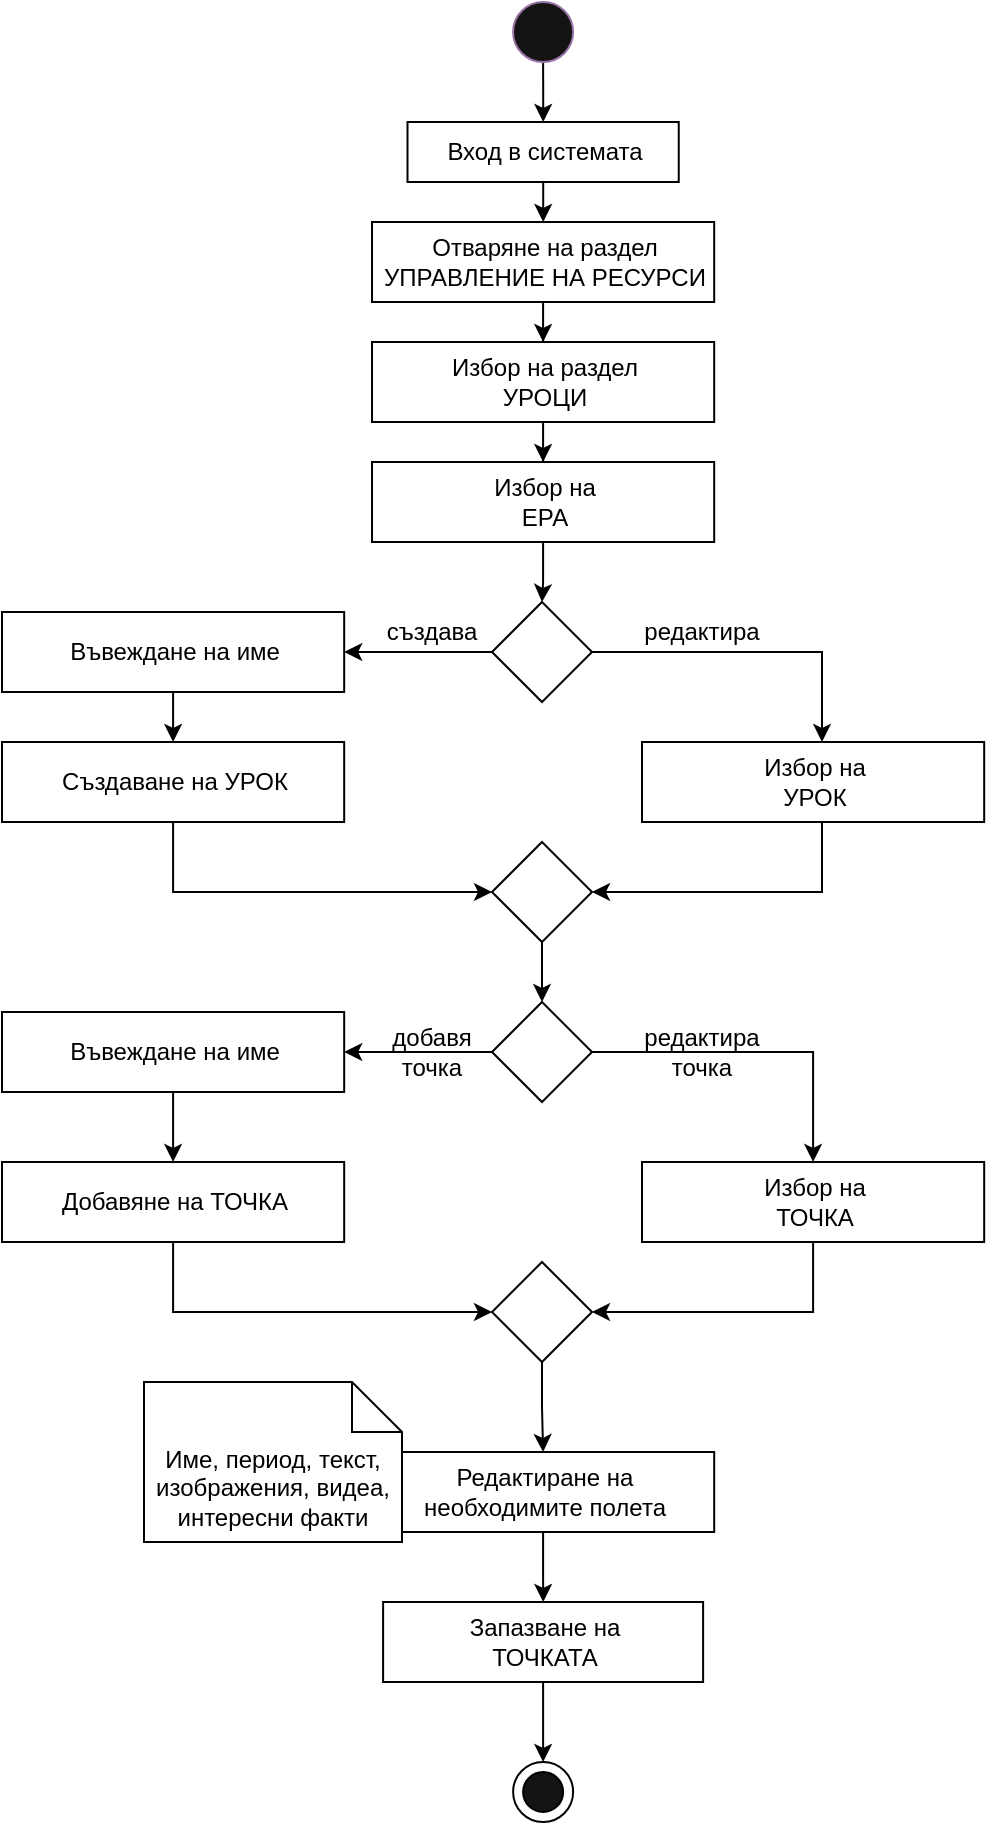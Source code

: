 <mxfile version="21.2.8" type="device">
  <diagram name="Page-1" id="dXCrmej_SELilW4q_A5O">
    <mxGraphModel dx="1569" dy="1171" grid="1" gridSize="10" guides="1" tooltips="1" connect="1" arrows="1" fold="1" page="1" pageScale="1" pageWidth="850" pageHeight="1100" math="0" shadow="0">
      <root>
        <mxCell id="0" />
        <mxCell id="1" parent="0" />
        <mxCell id="Dqj2xxhlHjJNIsNR0y4L-1" style="edgeStyle=orthogonalEdgeStyle;rounded=0;orthogonalLoop=1;jettySize=auto;html=1;" parent="1" source="Dqj2xxhlHjJNIsNR0y4L-2" target="Dqj2xxhlHjJNIsNR0y4L-4" edge="1">
          <mxGeometry relative="1" as="geometry" />
        </mxCell>
        <mxCell id="Dqj2xxhlHjJNIsNR0y4L-2" value="" style="ellipse;html=1;fillColor=#141314;strokeColor=#9673a6;" parent="1" vertex="1">
          <mxGeometry x="434.56" y="95" width="30" height="30" as="geometry" />
        </mxCell>
        <mxCell id="Dqj2xxhlHjJNIsNR0y4L-3" style="edgeStyle=orthogonalEdgeStyle;rounded=0;orthogonalLoop=1;jettySize=auto;html=1;" parent="1" source="Dqj2xxhlHjJNIsNR0y4L-4" target="Dqj2xxhlHjJNIsNR0y4L-6" edge="1">
          <mxGeometry relative="1" as="geometry" />
        </mxCell>
        <mxCell id="Dqj2xxhlHjJNIsNR0y4L-4" value="Вход в системата" style="html=1;dashed=0;whitespace=wrap;" parent="1" vertex="1">
          <mxGeometry x="381.75" y="155" width="135.62" height="30" as="geometry" />
        </mxCell>
        <mxCell id="Dqj2xxhlHjJNIsNR0y4L-5" style="edgeStyle=orthogonalEdgeStyle;rounded=0;orthogonalLoop=1;jettySize=auto;html=1;" parent="1" source="Dqj2xxhlHjJNIsNR0y4L-6" target="Dqj2xxhlHjJNIsNR0y4L-8" edge="1">
          <mxGeometry relative="1" as="geometry" />
        </mxCell>
        <mxCell id="Dqj2xxhlHjJNIsNR0y4L-6" value="Отваряне на раздел&lt;br&gt;УПРАВЛЕНИЕ НА РЕСУРСИ" style="html=1;dashed=0;whitespace=wrap;" parent="1" vertex="1">
          <mxGeometry x="364.01" y="205" width="171.09" height="40" as="geometry" />
        </mxCell>
        <mxCell id="_0RtPJ1QO2Pk17CII41--2" style="edgeStyle=orthogonalEdgeStyle;rounded=0;orthogonalLoop=1;jettySize=auto;html=1;" edge="1" parent="1" source="Dqj2xxhlHjJNIsNR0y4L-8" target="_0RtPJ1QO2Pk17CII41--1">
          <mxGeometry relative="1" as="geometry" />
        </mxCell>
        <mxCell id="Dqj2xxhlHjJNIsNR0y4L-8" value="Избор на раздел&lt;br&gt;УРОЦИ" style="html=1;dashed=0;whitespace=wrap;" parent="1" vertex="1">
          <mxGeometry x="364.01" y="265" width="171.09" height="40" as="geometry" />
        </mxCell>
        <mxCell id="_0RtPJ1QO2Pk17CII41--5" style="edgeStyle=orthogonalEdgeStyle;rounded=0;orthogonalLoop=1;jettySize=auto;html=1;" edge="1" parent="1" source="_0RtPJ1QO2Pk17CII41--1" target="_0RtPJ1QO2Pk17CII41--4">
          <mxGeometry relative="1" as="geometry" />
        </mxCell>
        <mxCell id="_0RtPJ1QO2Pk17CII41--1" value="Избор на&lt;br&gt;ЕРА" style="html=1;dashed=0;whitespace=wrap;" vertex="1" parent="1">
          <mxGeometry x="364.01" y="325" width="171.09" height="40" as="geometry" />
        </mxCell>
        <mxCell id="_0RtPJ1QO2Pk17CII41--8" style="edgeStyle=orthogonalEdgeStyle;rounded=0;orthogonalLoop=1;jettySize=auto;html=1;" edge="1" parent="1" source="_0RtPJ1QO2Pk17CII41--4" target="_0RtPJ1QO2Pk17CII41--7">
          <mxGeometry relative="1" as="geometry">
            <Array as="points">
              <mxPoint x="589" y="420" />
            </Array>
          </mxGeometry>
        </mxCell>
        <mxCell id="_0RtPJ1QO2Pk17CII41--11" style="edgeStyle=orthogonalEdgeStyle;rounded=0;orthogonalLoop=1;jettySize=auto;html=1;" edge="1" parent="1" source="_0RtPJ1QO2Pk17CII41--4" target="_0RtPJ1QO2Pk17CII41--9">
          <mxGeometry relative="1" as="geometry" />
        </mxCell>
        <mxCell id="_0RtPJ1QO2Pk17CII41--4" value="" style="rhombus;whiteSpace=wrap;html=1;" vertex="1" parent="1">
          <mxGeometry x="424" y="395" width="50" height="50" as="geometry" />
        </mxCell>
        <mxCell id="_0RtPJ1QO2Pk17CII41--19" style="edgeStyle=orthogonalEdgeStyle;rounded=0;orthogonalLoop=1;jettySize=auto;html=1;" edge="1" parent="1" source="_0RtPJ1QO2Pk17CII41--7" target="_0RtPJ1QO2Pk17CII41--16">
          <mxGeometry relative="1" as="geometry">
            <Array as="points">
              <mxPoint x="589" y="540" />
            </Array>
          </mxGeometry>
        </mxCell>
        <mxCell id="_0RtPJ1QO2Pk17CII41--7" value="Избор на&lt;br&gt;УРОК" style="html=1;dashed=0;whitespace=wrap;" vertex="1" parent="1">
          <mxGeometry x="499" y="465" width="171.09" height="40" as="geometry" />
        </mxCell>
        <mxCell id="_0RtPJ1QO2Pk17CII41--12" style="edgeStyle=orthogonalEdgeStyle;rounded=0;orthogonalLoop=1;jettySize=auto;html=1;entryX=0.5;entryY=0;entryDx=0;entryDy=0;" edge="1" parent="1" source="_0RtPJ1QO2Pk17CII41--9" target="_0RtPJ1QO2Pk17CII41--10">
          <mxGeometry relative="1" as="geometry" />
        </mxCell>
        <mxCell id="_0RtPJ1QO2Pk17CII41--9" value="Въвеждане на име" style="html=1;dashed=0;whitespace=wrap;" vertex="1" parent="1">
          <mxGeometry x="179" y="400" width="171.09" height="40" as="geometry" />
        </mxCell>
        <mxCell id="_0RtPJ1QO2Pk17CII41--20" style="edgeStyle=orthogonalEdgeStyle;rounded=0;orthogonalLoop=1;jettySize=auto;html=1;" edge="1" parent="1" source="_0RtPJ1QO2Pk17CII41--10" target="_0RtPJ1QO2Pk17CII41--16">
          <mxGeometry relative="1" as="geometry">
            <Array as="points">
              <mxPoint x="265" y="540" />
            </Array>
          </mxGeometry>
        </mxCell>
        <mxCell id="_0RtPJ1QO2Pk17CII41--10" value="Създаване на УРОК" style="html=1;dashed=0;whitespace=wrap;" vertex="1" parent="1">
          <mxGeometry x="179" y="465" width="171.09" height="40" as="geometry" />
        </mxCell>
        <mxCell id="_0RtPJ1QO2Pk17CII41--13" value="създава" style="text;html=1;strokeColor=none;fillColor=none;align=center;verticalAlign=middle;whiteSpace=wrap;rounded=0;" vertex="1" parent="1">
          <mxGeometry x="364.01" y="395" width="60" height="30" as="geometry" />
        </mxCell>
        <mxCell id="_0RtPJ1QO2Pk17CII41--15" value="редактира" style="text;html=1;strokeColor=none;fillColor=none;align=center;verticalAlign=middle;whiteSpace=wrap;rounded=0;" vertex="1" parent="1">
          <mxGeometry x="499" y="395" width="60" height="30" as="geometry" />
        </mxCell>
        <mxCell id="_0RtPJ1QO2Pk17CII41--22" style="edgeStyle=orthogonalEdgeStyle;rounded=0;orthogonalLoop=1;jettySize=auto;html=1;" edge="1" parent="1" source="_0RtPJ1QO2Pk17CII41--16" target="_0RtPJ1QO2Pk17CII41--21">
          <mxGeometry relative="1" as="geometry" />
        </mxCell>
        <mxCell id="_0RtPJ1QO2Pk17CII41--16" value="" style="rhombus;whiteSpace=wrap;html=1;" vertex="1" parent="1">
          <mxGeometry x="424" y="515" width="50" height="50" as="geometry" />
        </mxCell>
        <mxCell id="_0RtPJ1QO2Pk17CII41--23" style="edgeStyle=orthogonalEdgeStyle;rounded=0;orthogonalLoop=1;jettySize=auto;html=1;entryX=1;entryY=0.5;entryDx=0;entryDy=0;" edge="1" parent="1" source="_0RtPJ1QO2Pk17CII41--21" target="_0RtPJ1QO2Pk17CII41--24">
          <mxGeometry relative="1" as="geometry">
            <mxPoint x="319" y="620" as="targetPoint" />
          </mxGeometry>
        </mxCell>
        <mxCell id="_0RtPJ1QO2Pk17CII41--26" style="edgeStyle=orthogonalEdgeStyle;rounded=0;orthogonalLoop=1;jettySize=auto;html=1;" edge="1" parent="1" source="_0RtPJ1QO2Pk17CII41--21" target="_0RtPJ1QO2Pk17CII41--25">
          <mxGeometry relative="1" as="geometry" />
        </mxCell>
        <mxCell id="_0RtPJ1QO2Pk17CII41--21" value="" style="rhombus;whiteSpace=wrap;html=1;" vertex="1" parent="1">
          <mxGeometry x="424" y="595" width="50" height="50" as="geometry" />
        </mxCell>
        <mxCell id="_0RtPJ1QO2Pk17CII41--31" style="edgeStyle=orthogonalEdgeStyle;rounded=0;orthogonalLoop=1;jettySize=auto;html=1;" edge="1" parent="1" source="_0RtPJ1QO2Pk17CII41--24" target="_0RtPJ1QO2Pk17CII41--30">
          <mxGeometry relative="1" as="geometry" />
        </mxCell>
        <mxCell id="_0RtPJ1QO2Pk17CII41--24" value="Въвеждане на име" style="html=1;dashed=0;whitespace=wrap;" vertex="1" parent="1">
          <mxGeometry x="179" y="600" width="171.09" height="40" as="geometry" />
        </mxCell>
        <mxCell id="_0RtPJ1QO2Pk17CII41--34" style="edgeStyle=orthogonalEdgeStyle;rounded=0;orthogonalLoop=1;jettySize=auto;html=1;entryX=1;entryY=0.5;entryDx=0;entryDy=0;" edge="1" parent="1" source="_0RtPJ1QO2Pk17CII41--25" target="_0RtPJ1QO2Pk17CII41--33">
          <mxGeometry relative="1" as="geometry">
            <Array as="points">
              <mxPoint x="585" y="750" />
            </Array>
          </mxGeometry>
        </mxCell>
        <mxCell id="_0RtPJ1QO2Pk17CII41--25" value="Избор на&lt;br&gt;ТОЧКА" style="html=1;dashed=0;whitespace=wrap;" vertex="1" parent="1">
          <mxGeometry x="499" y="675" width="171.09" height="40" as="geometry" />
        </mxCell>
        <mxCell id="_0RtPJ1QO2Pk17CII41--27" value="добавя&lt;br&gt;точка" style="text;html=1;strokeColor=none;fillColor=none;align=center;verticalAlign=middle;whiteSpace=wrap;rounded=0;" vertex="1" parent="1">
          <mxGeometry x="364" y="605" width="60" height="30" as="geometry" />
        </mxCell>
        <mxCell id="_0RtPJ1QO2Pk17CII41--29" value="редактира&lt;br&gt;точка" style="text;html=1;strokeColor=none;fillColor=none;align=center;verticalAlign=middle;whiteSpace=wrap;rounded=0;" vertex="1" parent="1">
          <mxGeometry x="499" y="605" width="60" height="30" as="geometry" />
        </mxCell>
        <mxCell id="_0RtPJ1QO2Pk17CII41--35" style="edgeStyle=orthogonalEdgeStyle;rounded=0;orthogonalLoop=1;jettySize=auto;html=1;" edge="1" parent="1" source="_0RtPJ1QO2Pk17CII41--30" target="_0RtPJ1QO2Pk17CII41--33">
          <mxGeometry relative="1" as="geometry">
            <Array as="points">
              <mxPoint x="265" y="750" />
            </Array>
          </mxGeometry>
        </mxCell>
        <mxCell id="_0RtPJ1QO2Pk17CII41--30" value="Добавяне на ТОЧКА" style="html=1;dashed=0;whitespace=wrap;" vertex="1" parent="1">
          <mxGeometry x="179" y="675" width="171.09" height="40" as="geometry" />
        </mxCell>
        <mxCell id="_0RtPJ1QO2Pk17CII41--38" style="edgeStyle=orthogonalEdgeStyle;rounded=0;orthogonalLoop=1;jettySize=auto;html=1;entryX=0.5;entryY=0;entryDx=0;entryDy=0;" edge="1" parent="1" source="_0RtPJ1QO2Pk17CII41--33" target="_0RtPJ1QO2Pk17CII41--37">
          <mxGeometry relative="1" as="geometry" />
        </mxCell>
        <mxCell id="_0RtPJ1QO2Pk17CII41--33" value="" style="rhombus;whiteSpace=wrap;html=1;" vertex="1" parent="1">
          <mxGeometry x="424" y="725" width="50" height="50" as="geometry" />
        </mxCell>
        <mxCell id="_0RtPJ1QO2Pk17CII41--43" style="edgeStyle=orthogonalEdgeStyle;rounded=0;orthogonalLoop=1;jettySize=auto;html=1;" edge="1" parent="1" source="_0RtPJ1QO2Pk17CII41--37" target="_0RtPJ1QO2Pk17CII41--40">
          <mxGeometry relative="1" as="geometry" />
        </mxCell>
        <mxCell id="_0RtPJ1QO2Pk17CII41--37" value="Редактиране на&lt;br&gt;необходимите полета" style="html=1;dashed=0;whitespace=wrap;" vertex="1" parent="1">
          <mxGeometry x="364.01" y="820" width="171.09" height="40" as="geometry" />
        </mxCell>
        <mxCell id="_0RtPJ1QO2Pk17CII41--39" value="Име, период, текст, изображения, видеа, интересни факти" style="shape=note2;boundedLbl=1;whiteSpace=wrap;html=1;size=25;verticalAlign=top;align=center;" vertex="1" parent="1">
          <mxGeometry x="250" y="785" width="129" height="80" as="geometry" />
        </mxCell>
        <mxCell id="_0RtPJ1QO2Pk17CII41--44" style="edgeStyle=orthogonalEdgeStyle;rounded=0;orthogonalLoop=1;jettySize=auto;html=1;entryX=0.5;entryY=0;entryDx=0;entryDy=0;" edge="1" parent="1" source="_0RtPJ1QO2Pk17CII41--40" target="_0RtPJ1QO2Pk17CII41--41">
          <mxGeometry relative="1" as="geometry" />
        </mxCell>
        <mxCell id="_0RtPJ1QO2Pk17CII41--40" value="Запазване на&lt;br&gt;ТОЧКАТА" style="html=1;dashed=0;whitespace=wrap;" vertex="1" parent="1">
          <mxGeometry x="369.56" y="895" width="160" height="40" as="geometry" />
        </mxCell>
        <mxCell id="_0RtPJ1QO2Pk17CII41--41" value="" style="ellipse;whiteSpace=wrap;html=1;aspect=fixed;" vertex="1" parent="1">
          <mxGeometry x="434.56" y="975" width="30" height="30" as="geometry" />
        </mxCell>
        <mxCell id="_0RtPJ1QO2Pk17CII41--42" value="" style="ellipse;whiteSpace=wrap;html=1;aspect=fixed;fillColor=#141314;" vertex="1" parent="1">
          <mxGeometry x="439.56" y="980" width="20" height="20" as="geometry" />
        </mxCell>
      </root>
    </mxGraphModel>
  </diagram>
</mxfile>
